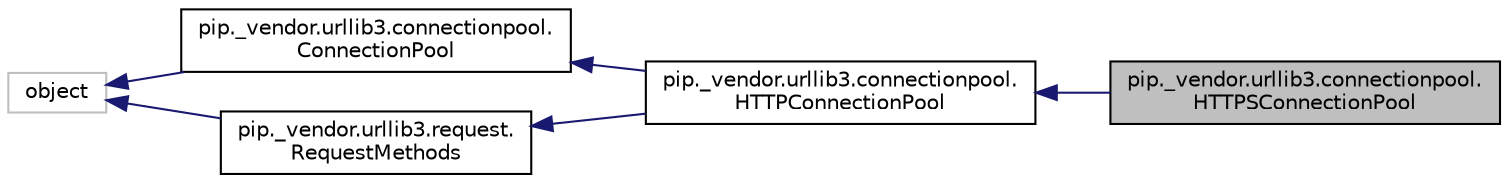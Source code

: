 digraph "pip._vendor.urllib3.connectionpool.HTTPSConnectionPool"
{
  edge [fontname="Helvetica",fontsize="10",labelfontname="Helvetica",labelfontsize="10"];
  node [fontname="Helvetica",fontsize="10",shape=record];
  rankdir="LR";
  Node0 [label="pip._vendor.urllib3.connectionpool.\lHTTPSConnectionPool",height=0.2,width=0.4,color="black", fillcolor="grey75", style="filled", fontcolor="black"];
  Node1 -> Node0 [dir="back",color="midnightblue",fontsize="10",style="solid",fontname="Helvetica"];
  Node1 [label="pip._vendor.urllib3.connectionpool.\lHTTPConnectionPool",height=0.2,width=0.4,color="black", fillcolor="white", style="filled",URL="$classpip_1_1__vendor_1_1urllib3_1_1connectionpool_1_1_h_t_t_p_connection_pool.html"];
  Node2 -> Node1 [dir="back",color="midnightblue",fontsize="10",style="solid",fontname="Helvetica"];
  Node2 [label="pip._vendor.urllib3.connectionpool.\lConnectionPool",height=0.2,width=0.4,color="black", fillcolor="white", style="filled",URL="$classpip_1_1__vendor_1_1urllib3_1_1connectionpool_1_1_connection_pool.html"];
  Node3 -> Node2 [dir="back",color="midnightblue",fontsize="10",style="solid",fontname="Helvetica"];
  Node3 [label="object",height=0.2,width=0.4,color="grey75", fillcolor="white", style="filled"];
  Node4 -> Node1 [dir="back",color="midnightblue",fontsize="10",style="solid",fontname="Helvetica"];
  Node4 [label="pip._vendor.urllib3.request.\lRequestMethods",height=0.2,width=0.4,color="black", fillcolor="white", style="filled",URL="$classpip_1_1__vendor_1_1urllib3_1_1request_1_1_request_methods.html"];
  Node3 -> Node4 [dir="back",color="midnightblue",fontsize="10",style="solid",fontname="Helvetica"];
}
